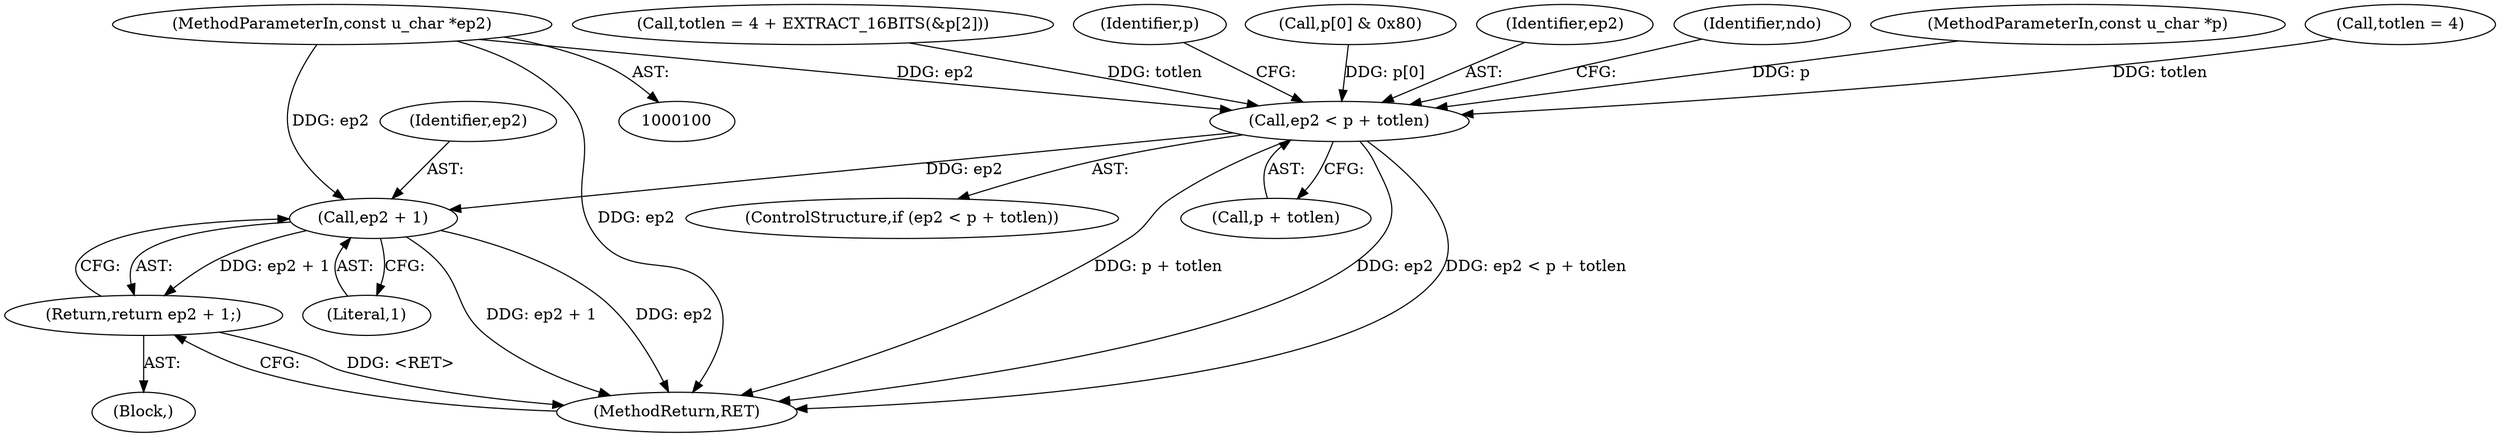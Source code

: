 digraph "0_tcpdump_e0a5a02b0fc1900a69d6c37ed0aab36fb8494e6d_0@pointer" {
"1000103" [label="(MethodParameterIn,const u_char *ep2)"];
"1000140" [label="(Call,ep2 < p + totlen)"];
"1000151" [label="(Call,ep2 + 1)"];
"1000150" [label="(Return,return ep2 + 1;)"];
"1000141" [label="(Identifier,ep2)"];
"1000142" [label="(Call,p + totlen)"];
"1000151" [label="(Call,ep2 + 1)"];
"1000148" [label="(Identifier,ndo)"];
"1000139" [label="(ControlStructure,if (ep2 < p + totlen))"];
"1000102" [label="(MethodParameterIn,const u_char *p)"];
"1000120" [label="(Call,totlen = 4)"];
"1000145" [label="(Block,)"];
"1000153" [label="(Literal,1)"];
"1000103" [label="(MethodParameterIn,const u_char *ep2)"];
"1000130" [label="(Call,totlen = 4 + EXTRACT_16BITS(&p[2]))"];
"1000150" [label="(Return,return ep2 + 1;)"];
"1000152" [label="(Identifier,ep2)"];
"1000157" [label="(Identifier,p)"];
"1000140" [label="(Call,ep2 < p + totlen)"];
"1000317" [label="(MethodReturn,RET)"];
"1000115" [label="(Call,p[0] & 0x80)"];
"1000103" -> "1000100"  [label="AST: "];
"1000103" -> "1000317"  [label="DDG: ep2"];
"1000103" -> "1000140"  [label="DDG: ep2"];
"1000103" -> "1000151"  [label="DDG: ep2"];
"1000140" -> "1000139"  [label="AST: "];
"1000140" -> "1000142"  [label="CFG: "];
"1000141" -> "1000140"  [label="AST: "];
"1000142" -> "1000140"  [label="AST: "];
"1000148" -> "1000140"  [label="CFG: "];
"1000157" -> "1000140"  [label="CFG: "];
"1000140" -> "1000317"  [label="DDG: p + totlen"];
"1000140" -> "1000317"  [label="DDG: ep2"];
"1000140" -> "1000317"  [label="DDG: ep2 < p + totlen"];
"1000115" -> "1000140"  [label="DDG: p[0]"];
"1000102" -> "1000140"  [label="DDG: p"];
"1000120" -> "1000140"  [label="DDG: totlen"];
"1000130" -> "1000140"  [label="DDG: totlen"];
"1000140" -> "1000151"  [label="DDG: ep2"];
"1000151" -> "1000150"  [label="AST: "];
"1000151" -> "1000153"  [label="CFG: "];
"1000152" -> "1000151"  [label="AST: "];
"1000153" -> "1000151"  [label="AST: "];
"1000150" -> "1000151"  [label="CFG: "];
"1000151" -> "1000317"  [label="DDG: ep2 + 1"];
"1000151" -> "1000317"  [label="DDG: ep2"];
"1000151" -> "1000150"  [label="DDG: ep2 + 1"];
"1000150" -> "1000145"  [label="AST: "];
"1000317" -> "1000150"  [label="CFG: "];
"1000150" -> "1000317"  [label="DDG: <RET>"];
}
